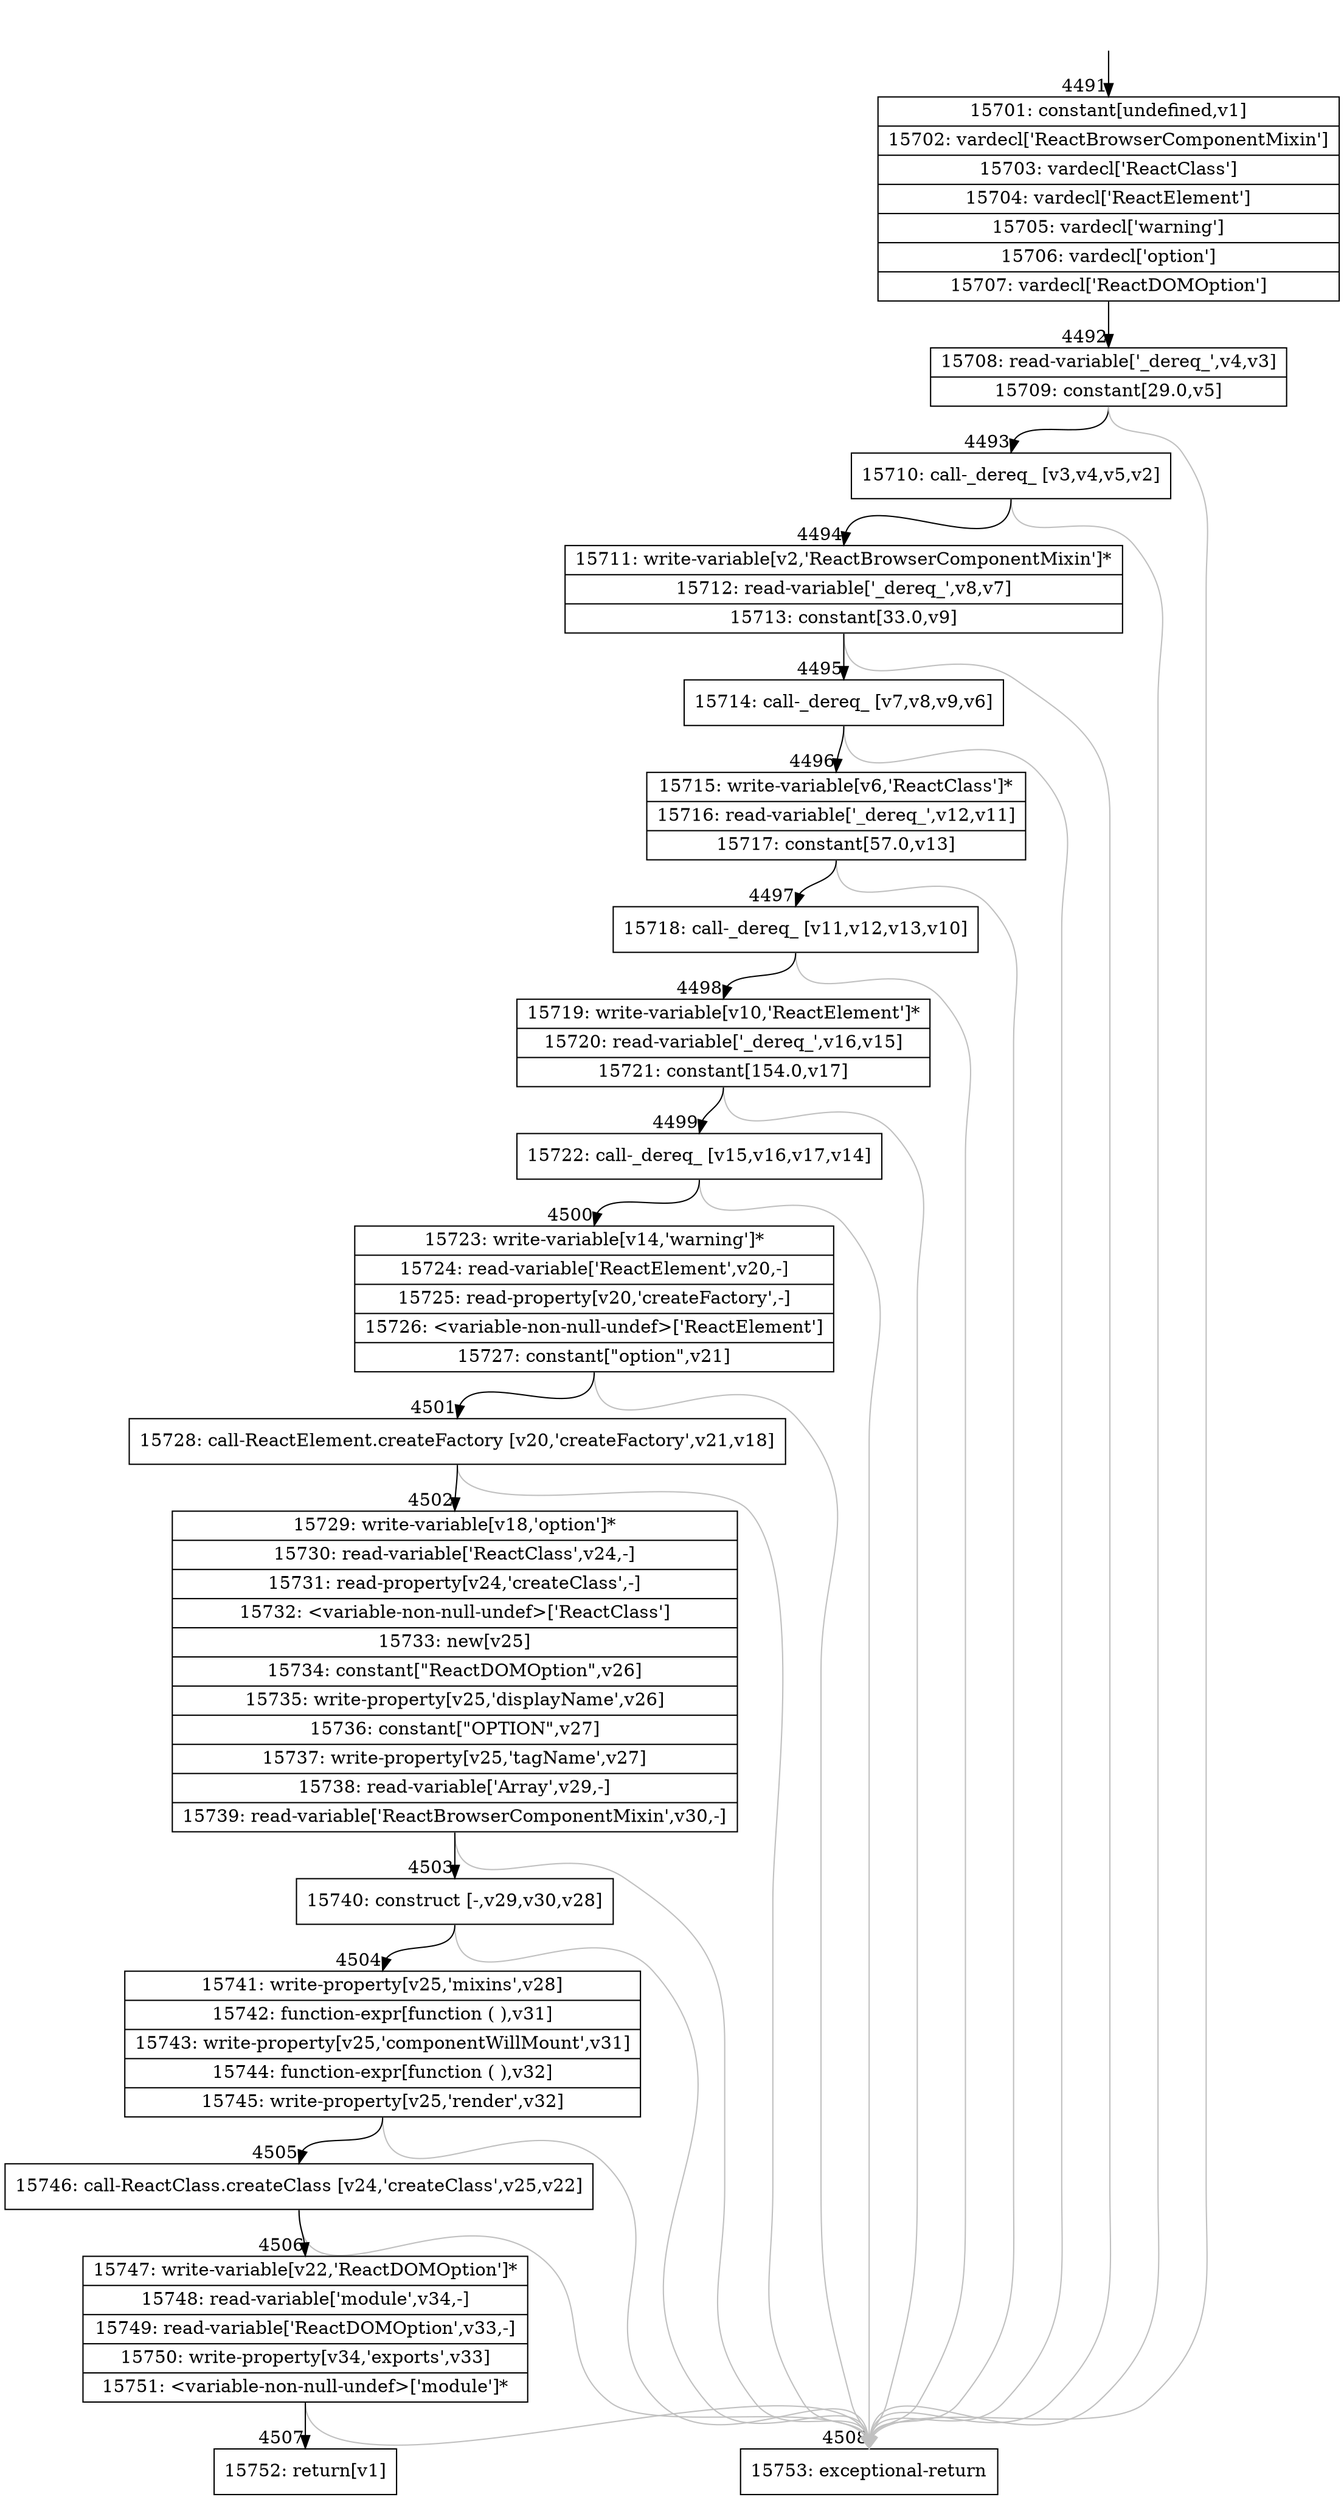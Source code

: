 digraph {
rankdir="TD"
BB_entry303[shape=none,label=""];
BB_entry303 -> BB4491 [tailport=s, headport=n, headlabel="    4491"]
BB4491 [shape=record label="{15701: constant[undefined,v1]|15702: vardecl['ReactBrowserComponentMixin']|15703: vardecl['ReactClass']|15704: vardecl['ReactElement']|15705: vardecl['warning']|15706: vardecl['option']|15707: vardecl['ReactDOMOption']}" ] 
BB4491 -> BB4492 [tailport=s, headport=n, headlabel="      4492"]
BB4492 [shape=record label="{15708: read-variable['_dereq_',v4,v3]|15709: constant[29.0,v5]}" ] 
BB4492 -> BB4493 [tailport=s, headport=n, headlabel="      4493"]
BB4492 -> BB4508 [tailport=s, headport=n, color=gray, headlabel="      4508"]
BB4493 [shape=record label="{15710: call-_dereq_ [v3,v4,v5,v2]}" ] 
BB4493 -> BB4494 [tailport=s, headport=n, headlabel="      4494"]
BB4493 -> BB4508 [tailport=s, headport=n, color=gray]
BB4494 [shape=record label="{15711: write-variable[v2,'ReactBrowserComponentMixin']*|15712: read-variable['_dereq_',v8,v7]|15713: constant[33.0,v9]}" ] 
BB4494 -> BB4495 [tailport=s, headport=n, headlabel="      4495"]
BB4494 -> BB4508 [tailport=s, headport=n, color=gray]
BB4495 [shape=record label="{15714: call-_dereq_ [v7,v8,v9,v6]}" ] 
BB4495 -> BB4496 [tailport=s, headport=n, headlabel="      4496"]
BB4495 -> BB4508 [tailport=s, headport=n, color=gray]
BB4496 [shape=record label="{15715: write-variable[v6,'ReactClass']*|15716: read-variable['_dereq_',v12,v11]|15717: constant[57.0,v13]}" ] 
BB4496 -> BB4497 [tailport=s, headport=n, headlabel="      4497"]
BB4496 -> BB4508 [tailport=s, headport=n, color=gray]
BB4497 [shape=record label="{15718: call-_dereq_ [v11,v12,v13,v10]}" ] 
BB4497 -> BB4498 [tailport=s, headport=n, headlabel="      4498"]
BB4497 -> BB4508 [tailport=s, headport=n, color=gray]
BB4498 [shape=record label="{15719: write-variable[v10,'ReactElement']*|15720: read-variable['_dereq_',v16,v15]|15721: constant[154.0,v17]}" ] 
BB4498 -> BB4499 [tailport=s, headport=n, headlabel="      4499"]
BB4498 -> BB4508 [tailport=s, headport=n, color=gray]
BB4499 [shape=record label="{15722: call-_dereq_ [v15,v16,v17,v14]}" ] 
BB4499 -> BB4500 [tailport=s, headport=n, headlabel="      4500"]
BB4499 -> BB4508 [tailport=s, headport=n, color=gray]
BB4500 [shape=record label="{15723: write-variable[v14,'warning']*|15724: read-variable['ReactElement',v20,-]|15725: read-property[v20,'createFactory',-]|15726: \<variable-non-null-undef\>['ReactElement']|15727: constant[\"option\",v21]}" ] 
BB4500 -> BB4501 [tailport=s, headport=n, headlabel="      4501"]
BB4500 -> BB4508 [tailport=s, headport=n, color=gray]
BB4501 [shape=record label="{15728: call-ReactElement.createFactory [v20,'createFactory',v21,v18]}" ] 
BB4501 -> BB4502 [tailport=s, headport=n, headlabel="      4502"]
BB4501 -> BB4508 [tailport=s, headport=n, color=gray]
BB4502 [shape=record label="{15729: write-variable[v18,'option']*|15730: read-variable['ReactClass',v24,-]|15731: read-property[v24,'createClass',-]|15732: \<variable-non-null-undef\>['ReactClass']|15733: new[v25]|15734: constant[\"ReactDOMOption\",v26]|15735: write-property[v25,'displayName',v26]|15736: constant[\"OPTION\",v27]|15737: write-property[v25,'tagName',v27]|15738: read-variable['Array',v29,-]|15739: read-variable['ReactBrowserComponentMixin',v30,-]}" ] 
BB4502 -> BB4503 [tailport=s, headport=n, headlabel="      4503"]
BB4502 -> BB4508 [tailport=s, headport=n, color=gray]
BB4503 [shape=record label="{15740: construct [-,v29,v30,v28]}" ] 
BB4503 -> BB4504 [tailport=s, headport=n, headlabel="      4504"]
BB4503 -> BB4508 [tailport=s, headport=n, color=gray]
BB4504 [shape=record label="{15741: write-property[v25,'mixins',v28]|15742: function-expr[function ( ),v31]|15743: write-property[v25,'componentWillMount',v31]|15744: function-expr[function ( ),v32]|15745: write-property[v25,'render',v32]}" ] 
BB4504 -> BB4505 [tailport=s, headport=n, headlabel="      4505"]
BB4504 -> BB4508 [tailport=s, headport=n, color=gray]
BB4505 [shape=record label="{15746: call-ReactClass.createClass [v24,'createClass',v25,v22]}" ] 
BB4505 -> BB4506 [tailport=s, headport=n, headlabel="      4506"]
BB4505 -> BB4508 [tailport=s, headport=n, color=gray]
BB4506 [shape=record label="{15747: write-variable[v22,'ReactDOMOption']*|15748: read-variable['module',v34,-]|15749: read-variable['ReactDOMOption',v33,-]|15750: write-property[v34,'exports',v33]|15751: \<variable-non-null-undef\>['module']*}" ] 
BB4506 -> BB4507 [tailport=s, headport=n, headlabel="      4507"]
BB4506 -> BB4508 [tailport=s, headport=n, color=gray]
BB4507 [shape=record label="{15752: return[v1]}" ] 
BB4508 [shape=record label="{15753: exceptional-return}" ] 
//#$~ 8449
}
